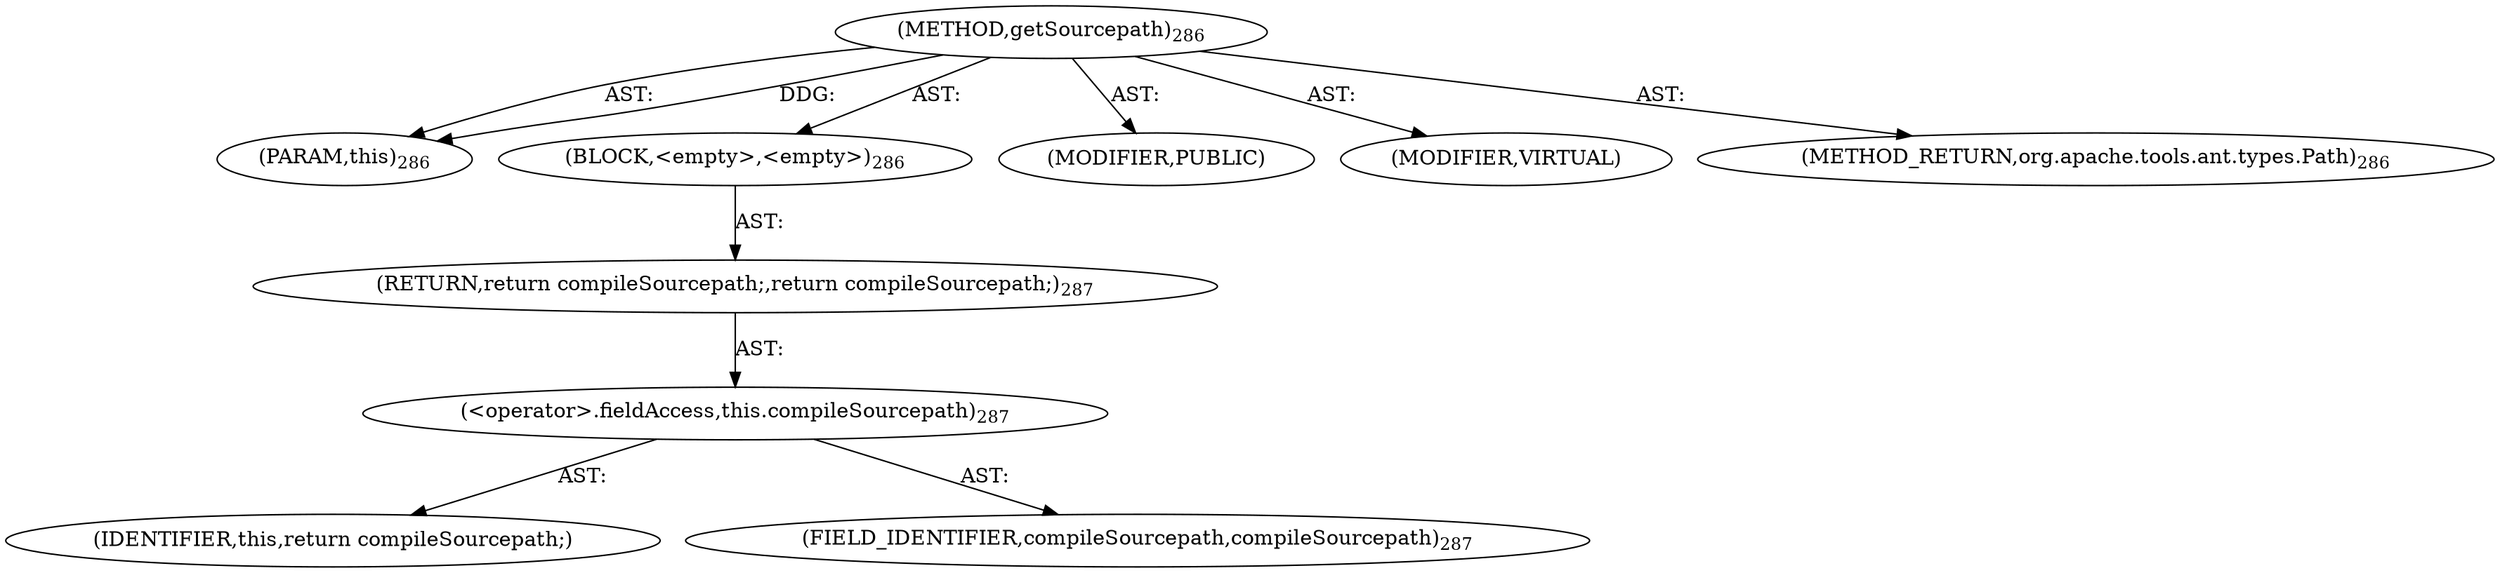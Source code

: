 digraph "getSourcepath" {  
"111669149708" [label = <(METHOD,getSourcepath)<SUB>286</SUB>> ]
"115964117040" [label = <(PARAM,this)<SUB>286</SUB>> ]
"25769803801" [label = <(BLOCK,&lt;empty&gt;,&lt;empty&gt;)<SUB>286</SUB>> ]
"146028888070" [label = <(RETURN,return compileSourcepath;,return compileSourcepath;)<SUB>287</SUB>> ]
"30064771169" [label = <(&lt;operator&gt;.fieldAccess,this.compileSourcepath)<SUB>287</SUB>> ]
"68719476849" [label = <(IDENTIFIER,this,return compileSourcepath;)> ]
"55834574894" [label = <(FIELD_IDENTIFIER,compileSourcepath,compileSourcepath)<SUB>287</SUB>> ]
"133143986229" [label = <(MODIFIER,PUBLIC)> ]
"133143986230" [label = <(MODIFIER,VIRTUAL)> ]
"128849018892" [label = <(METHOD_RETURN,org.apache.tools.ant.types.Path)<SUB>286</SUB>> ]
  "111669149708" -> "115964117040"  [ label = "AST: "] 
  "111669149708" -> "25769803801"  [ label = "AST: "] 
  "111669149708" -> "133143986229"  [ label = "AST: "] 
  "111669149708" -> "133143986230"  [ label = "AST: "] 
  "111669149708" -> "128849018892"  [ label = "AST: "] 
  "25769803801" -> "146028888070"  [ label = "AST: "] 
  "146028888070" -> "30064771169"  [ label = "AST: "] 
  "30064771169" -> "68719476849"  [ label = "AST: "] 
  "30064771169" -> "55834574894"  [ label = "AST: "] 
  "111669149708" -> "115964117040"  [ label = "DDG: "] 
}
